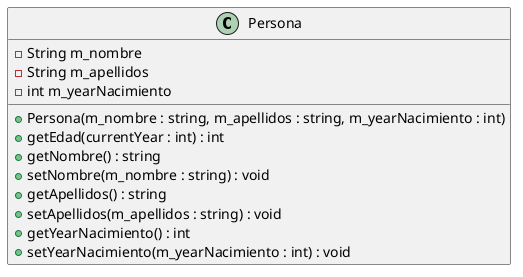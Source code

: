 @startuml
class Persona {
    - String m_nombre
    - String m_apellidos
    - int m_yearNacimiento
    + Persona(m_nombre : string, m_apellidos : string, m_yearNacimiento : int)
    + getEdad(currentYear : int) : int
    + getNombre() : string
    + setNombre(m_nombre : string) : void
    + getApellidos() : string
    + setApellidos(m_apellidos : string) : void
    + getYearNacimiento() : int
    + setYearNacimiento(m_yearNacimiento : int) : void
}
@enduml
